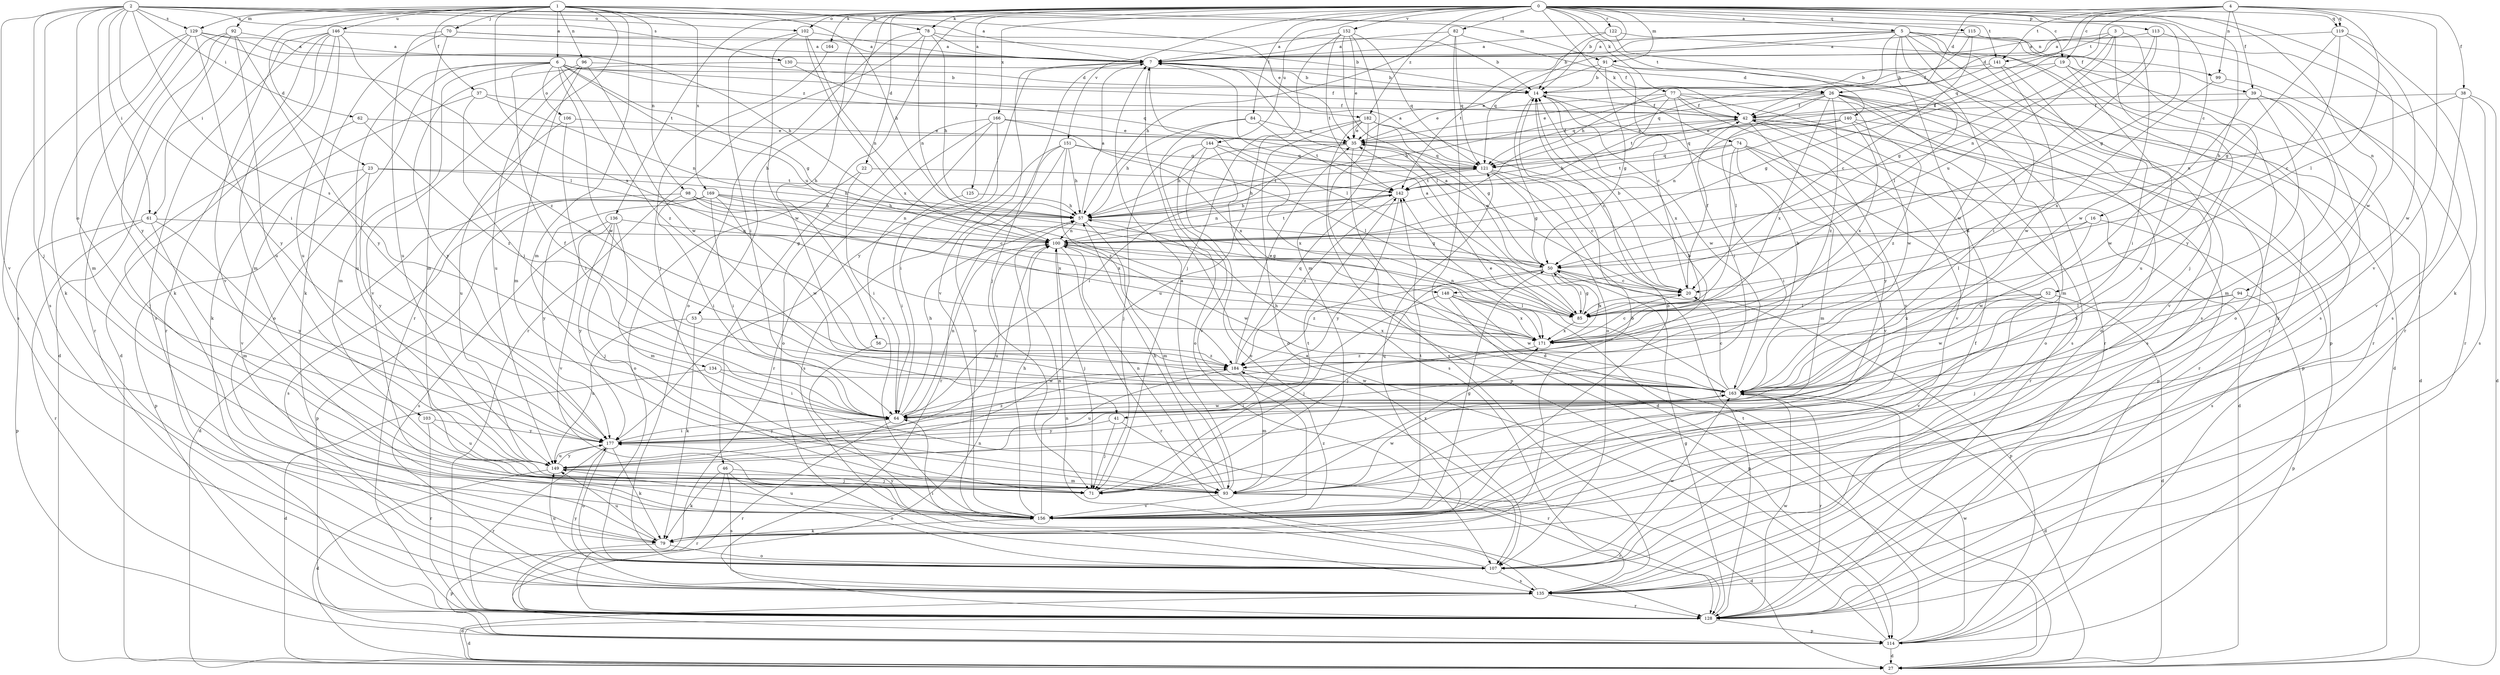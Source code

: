 strict digraph  {
0;
1;
2;
3;
4;
5;
6;
7;
14;
16;
19;
20;
22;
23;
26;
27;
35;
37;
38;
39;
41;
42;
46;
50;
52;
53;
56;
57;
61;
62;
64;
70;
71;
74;
77;
78;
79;
82;
84;
85;
91;
92;
93;
94;
96;
98;
99;
100;
102;
103;
106;
107;
113;
114;
115;
119;
121;
122;
125;
128;
129;
130;
134;
135;
136;
140;
141;
142;
144;
146;
148;
149;
151;
152;
156;
163;
164;
166;
169;
171;
177;
182;
184;
0 -> 5  [label=a];
0 -> 14  [label=b];
0 -> 16  [label=c];
0 -> 19  [label=c];
0 -> 22  [label=d];
0 -> 46  [label=g];
0 -> 50  [label=g];
0 -> 52  [label=h];
0 -> 53  [label=h];
0 -> 56  [label=h];
0 -> 74  [label=k];
0 -> 77  [label=k];
0 -> 78  [label=k];
0 -> 82  [label=l];
0 -> 84  [label=l];
0 -> 91  [label=m];
0 -> 94  [label=n];
0 -> 102  [label=o];
0 -> 113  [label=p];
0 -> 115  [label=q];
0 -> 119  [label=q];
0 -> 122  [label=r];
0 -> 125  [label=r];
0 -> 136  [label=t];
0 -> 140  [label=t];
0 -> 144  [label=u];
0 -> 151  [label=v];
0 -> 152  [label=v];
0 -> 163  [label=w];
0 -> 164  [label=x];
0 -> 166  [label=x];
0 -> 182  [label=z];
1 -> 6  [label=a];
1 -> 23  [label=d];
1 -> 37  [label=f];
1 -> 57  [label=h];
1 -> 61  [label=i];
1 -> 70  [label=j];
1 -> 78  [label=k];
1 -> 91  [label=m];
1 -> 92  [label=m];
1 -> 93  [label=m];
1 -> 96  [label=n];
1 -> 98  [label=n];
1 -> 128  [label=r];
1 -> 129  [label=s];
1 -> 146  [label=u];
1 -> 169  [label=x];
1 -> 171  [label=x];
2 -> 7  [label=a];
2 -> 35  [label=e];
2 -> 61  [label=i];
2 -> 62  [label=i];
2 -> 64  [label=i];
2 -> 71  [label=j];
2 -> 102  [label=o];
2 -> 103  [label=o];
2 -> 129  [label=s];
2 -> 130  [label=s];
2 -> 134  [label=s];
2 -> 135  [label=s];
2 -> 141  [label=t];
2 -> 156  [label=v];
2 -> 177  [label=y];
3 -> 26  [label=d];
3 -> 50  [label=g];
3 -> 141  [label=t];
3 -> 148  [label=u];
3 -> 163  [label=w];
3 -> 177  [label=y];
4 -> 19  [label=c];
4 -> 26  [label=d];
4 -> 38  [label=f];
4 -> 39  [label=f];
4 -> 85  [label=l];
4 -> 99  [label=n];
4 -> 119  [label=q];
4 -> 121  [label=q];
4 -> 141  [label=t];
4 -> 142  [label=t];
4 -> 156  [label=v];
5 -> 7  [label=a];
5 -> 39  [label=f];
5 -> 41  [label=f];
5 -> 57  [label=h];
5 -> 64  [label=i];
5 -> 99  [label=n];
5 -> 114  [label=p];
5 -> 121  [label=q];
5 -> 128  [label=r];
5 -> 135  [label=s];
5 -> 142  [label=t];
5 -> 163  [label=w];
6 -> 26  [label=d];
6 -> 41  [label=f];
6 -> 42  [label=f];
6 -> 50  [label=g];
6 -> 93  [label=m];
6 -> 106  [label=o];
6 -> 107  [label=o];
6 -> 148  [label=u];
6 -> 149  [label=u];
6 -> 163  [label=w];
6 -> 182  [label=z];
6 -> 184  [label=z];
7 -> 14  [label=b];
7 -> 26  [label=d];
7 -> 71  [label=j];
7 -> 85  [label=l];
7 -> 156  [label=v];
7 -> 177  [label=y];
14 -> 42  [label=f];
14 -> 107  [label=o];
14 -> 163  [label=w];
14 -> 171  [label=x];
16 -> 85  [label=l];
16 -> 100  [label=n];
16 -> 135  [label=s];
16 -> 163  [label=w];
19 -> 14  [label=b];
19 -> 50  [label=g];
19 -> 107  [label=o];
19 -> 128  [label=r];
19 -> 149  [label=u];
20 -> 7  [label=a];
20 -> 14  [label=b];
20 -> 42  [label=f];
20 -> 85  [label=l];
22 -> 64  [label=i];
22 -> 107  [label=o];
22 -> 142  [label=t];
23 -> 57  [label=h];
23 -> 114  [label=p];
23 -> 142  [label=t];
23 -> 156  [label=v];
23 -> 177  [label=y];
26 -> 27  [label=d];
26 -> 35  [label=e];
26 -> 42  [label=f];
26 -> 85  [label=l];
26 -> 93  [label=m];
26 -> 107  [label=o];
26 -> 121  [label=q];
26 -> 135  [label=s];
26 -> 163  [label=w];
26 -> 171  [label=x];
26 -> 184  [label=z];
35 -> 27  [label=d];
35 -> 42  [label=f];
35 -> 57  [label=h];
35 -> 64  [label=i];
35 -> 121  [label=q];
37 -> 42  [label=f];
37 -> 64  [label=i];
37 -> 79  [label=k];
37 -> 100  [label=n];
38 -> 27  [label=d];
38 -> 42  [label=f];
38 -> 100  [label=n];
38 -> 135  [label=s];
38 -> 156  [label=v];
39 -> 42  [label=f];
39 -> 79  [label=k];
39 -> 93  [label=m];
39 -> 156  [label=v];
39 -> 163  [label=w];
41 -> 71  [label=j];
41 -> 128  [label=r];
41 -> 177  [label=y];
42 -> 35  [label=e];
42 -> 57  [label=h];
42 -> 107  [label=o];
42 -> 114  [label=p];
42 -> 156  [label=v];
42 -> 177  [label=y];
46 -> 71  [label=j];
46 -> 79  [label=k];
46 -> 107  [label=o];
46 -> 128  [label=r];
46 -> 135  [label=s];
50 -> 20  [label=c];
50 -> 35  [label=e];
50 -> 71  [label=j];
50 -> 85  [label=l];
50 -> 114  [label=p];
50 -> 171  [label=x];
50 -> 184  [label=z];
52 -> 27  [label=d];
52 -> 85  [label=l];
52 -> 156  [label=v];
52 -> 163  [label=w];
52 -> 171  [label=x];
53 -> 79  [label=k];
53 -> 149  [label=u];
53 -> 171  [label=x];
56 -> 156  [label=v];
56 -> 184  [label=z];
57 -> 7  [label=a];
57 -> 50  [label=g];
57 -> 93  [label=m];
57 -> 100  [label=n];
61 -> 93  [label=m];
61 -> 100  [label=n];
61 -> 114  [label=p];
61 -> 128  [label=r];
61 -> 177  [label=y];
62 -> 35  [label=e];
62 -> 71  [label=j];
62 -> 184  [label=z];
64 -> 14  [label=b];
64 -> 57  [label=h];
64 -> 100  [label=n];
64 -> 128  [label=r];
64 -> 163  [label=w];
64 -> 177  [label=y];
70 -> 7  [label=a];
70 -> 14  [label=b];
70 -> 79  [label=k];
70 -> 93  [label=m];
70 -> 149  [label=u];
71 -> 142  [label=t];
74 -> 27  [label=d];
74 -> 64  [label=i];
74 -> 93  [label=m];
74 -> 121  [label=q];
74 -> 128  [label=r];
74 -> 142  [label=t];
74 -> 156  [label=v];
77 -> 35  [label=e];
77 -> 42  [label=f];
77 -> 57  [label=h];
77 -> 64  [label=i];
77 -> 114  [label=p];
77 -> 135  [label=s];
77 -> 142  [label=t];
77 -> 156  [label=v];
78 -> 7  [label=a];
78 -> 14  [label=b];
78 -> 57  [label=h];
78 -> 100  [label=n];
78 -> 107  [label=o];
78 -> 128  [label=r];
79 -> 14  [label=b];
79 -> 107  [label=o];
79 -> 114  [label=p];
79 -> 121  [label=q];
79 -> 149  [label=u];
82 -> 7  [label=a];
82 -> 27  [label=d];
82 -> 42  [label=f];
82 -> 57  [label=h];
82 -> 121  [label=q];
84 -> 35  [label=e];
84 -> 57  [label=h];
84 -> 107  [label=o];
84 -> 142  [label=t];
85 -> 7  [label=a];
85 -> 50  [label=g];
85 -> 100  [label=n];
85 -> 171  [label=x];
91 -> 14  [label=b];
91 -> 20  [label=c];
91 -> 27  [label=d];
91 -> 35  [label=e];
91 -> 50  [label=g];
91 -> 128  [label=r];
92 -> 7  [label=a];
92 -> 27  [label=d];
92 -> 79  [label=k];
92 -> 128  [label=r];
92 -> 149  [label=u];
92 -> 177  [label=y];
93 -> 7  [label=a];
93 -> 27  [label=d];
93 -> 57  [label=h];
93 -> 100  [label=n];
93 -> 128  [label=r];
93 -> 156  [label=v];
93 -> 163  [label=w];
93 -> 171  [label=x];
94 -> 71  [label=j];
94 -> 85  [label=l];
94 -> 114  [label=p];
94 -> 171  [label=x];
96 -> 14  [label=b];
96 -> 93  [label=m];
96 -> 149  [label=u];
96 -> 156  [label=v];
96 -> 163  [label=w];
98 -> 20  [label=c];
98 -> 27  [label=d];
98 -> 57  [label=h];
98 -> 64  [label=i];
98 -> 171  [label=x];
99 -> 128  [label=r];
99 -> 171  [label=x];
100 -> 50  [label=g];
100 -> 71  [label=j];
100 -> 128  [label=r];
100 -> 142  [label=t];
100 -> 149  [label=u];
100 -> 163  [label=w];
102 -> 7  [label=a];
102 -> 64  [label=i];
102 -> 100  [label=n];
102 -> 163  [label=w];
102 -> 171  [label=x];
103 -> 128  [label=r];
103 -> 149  [label=u];
103 -> 177  [label=y];
106 -> 35  [label=e];
106 -> 64  [label=i];
106 -> 149  [label=u];
107 -> 42  [label=f];
107 -> 64  [label=i];
107 -> 135  [label=s];
107 -> 149  [label=u];
107 -> 163  [label=w];
113 -> 7  [label=a];
113 -> 85  [label=l];
113 -> 100  [label=n];
113 -> 135  [label=s];
114 -> 7  [label=a];
114 -> 27  [label=d];
114 -> 100  [label=n];
114 -> 142  [label=t];
114 -> 163  [label=w];
115 -> 7  [label=a];
115 -> 20  [label=c];
115 -> 42  [label=f];
115 -> 71  [label=j];
115 -> 128  [label=r];
119 -> 7  [label=a];
119 -> 20  [label=c];
119 -> 50  [label=g];
119 -> 79  [label=k];
119 -> 163  [label=w];
121 -> 7  [label=a];
121 -> 20  [label=c];
121 -> 50  [label=g];
121 -> 57  [label=h];
121 -> 128  [label=r];
121 -> 142  [label=t];
122 -> 7  [label=a];
122 -> 14  [label=b];
122 -> 85  [label=l];
122 -> 135  [label=s];
125 -> 57  [label=h];
125 -> 64  [label=i];
128 -> 27  [label=d];
128 -> 50  [label=g];
128 -> 114  [label=p];
128 -> 163  [label=w];
129 -> 7  [label=a];
129 -> 57  [label=h];
129 -> 79  [label=k];
129 -> 85  [label=l];
129 -> 93  [label=m];
129 -> 135  [label=s];
129 -> 177  [label=y];
130 -> 14  [label=b];
130 -> 121  [label=q];
130 -> 177  [label=y];
134 -> 27  [label=d];
134 -> 64  [label=i];
134 -> 163  [label=w];
135 -> 27  [label=d];
135 -> 100  [label=n];
135 -> 128  [label=r];
135 -> 177  [label=y];
136 -> 71  [label=j];
136 -> 93  [label=m];
136 -> 100  [label=n];
136 -> 135  [label=s];
136 -> 156  [label=v];
136 -> 177  [label=y];
140 -> 35  [label=e];
140 -> 100  [label=n];
140 -> 121  [label=q];
140 -> 128  [label=r];
140 -> 171  [label=x];
140 -> 184  [label=z];
141 -> 14  [label=b];
141 -> 64  [label=i];
141 -> 121  [label=q];
141 -> 163  [label=w];
142 -> 57  [label=h];
142 -> 100  [label=n];
142 -> 177  [label=y];
142 -> 184  [label=z];
144 -> 71  [label=j];
144 -> 107  [label=o];
144 -> 121  [label=q];
144 -> 135  [label=s];
144 -> 156  [label=v];
144 -> 171  [label=x];
146 -> 7  [label=a];
146 -> 27  [label=d];
146 -> 93  [label=m];
146 -> 128  [label=r];
146 -> 135  [label=s];
146 -> 149  [label=u];
146 -> 156  [label=v];
146 -> 184  [label=z];
148 -> 71  [label=j];
148 -> 85  [label=l];
148 -> 114  [label=p];
148 -> 163  [label=w];
148 -> 171  [label=x];
149 -> 27  [label=d];
149 -> 71  [label=j];
149 -> 93  [label=m];
149 -> 177  [label=y];
151 -> 57  [label=h];
151 -> 85  [label=l];
151 -> 121  [label=q];
151 -> 128  [label=r];
151 -> 135  [label=s];
151 -> 156  [label=v];
151 -> 184  [label=z];
152 -> 7  [label=a];
152 -> 35  [label=e];
152 -> 71  [label=j];
152 -> 85  [label=l];
152 -> 93  [label=m];
152 -> 121  [label=q];
152 -> 142  [label=t];
156 -> 14  [label=b];
156 -> 50  [label=g];
156 -> 57  [label=h];
156 -> 79  [label=k];
156 -> 100  [label=n];
156 -> 142  [label=t];
156 -> 149  [label=u];
156 -> 177  [label=y];
156 -> 184  [label=z];
163 -> 14  [label=b];
163 -> 20  [label=c];
163 -> 27  [label=d];
163 -> 35  [label=e];
163 -> 57  [label=h];
163 -> 64  [label=i];
163 -> 128  [label=r];
164 -> 71  [label=j];
166 -> 35  [label=e];
166 -> 64  [label=i];
166 -> 107  [label=o];
166 -> 128  [label=r];
166 -> 156  [label=v];
166 -> 171  [label=x];
169 -> 57  [label=h];
169 -> 64  [label=i];
169 -> 100  [label=n];
169 -> 114  [label=p];
169 -> 135  [label=s];
169 -> 163  [label=w];
169 -> 171  [label=x];
169 -> 177  [label=y];
171 -> 20  [label=c];
171 -> 184  [label=z];
177 -> 64  [label=i];
177 -> 79  [label=k];
177 -> 107  [label=o];
177 -> 128  [label=r];
177 -> 149  [label=u];
177 -> 184  [label=z];
182 -> 20  [label=c];
182 -> 35  [label=e];
182 -> 50  [label=g];
182 -> 107  [label=o];
182 -> 114  [label=p];
182 -> 135  [label=s];
182 -> 149  [label=u];
184 -> 35  [label=e];
184 -> 93  [label=m];
184 -> 121  [label=q];
184 -> 149  [label=u];
184 -> 163  [label=w];
}
